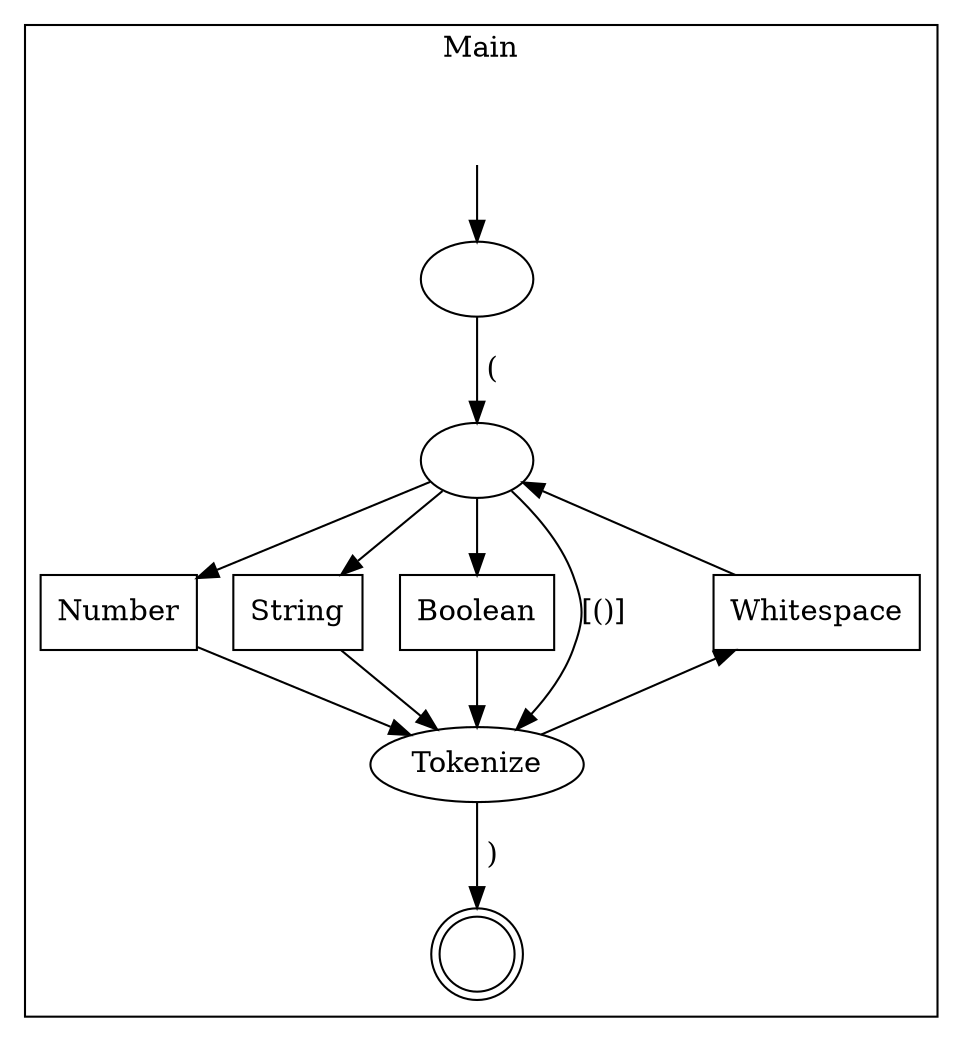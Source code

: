 digraph NFA {
    subgraph cluster_main {
        label="Main"

        0 [label=" ", shape=none]
        1 [label=" "]
        2 [label=" "]
        3 [label="Number", shape=box]
        4 [label="String", shape=box]
        5 [label="Boolean", shape=box]
        6 [label="Whitespace", shape=box]
        7 [label="Tokenize"]
        8 [label=" ", shape=doublecircle]

        node [shape=box]; 3; 4; 5;
        node [shape=circle];

        { rank=same; 3; 4; 5; 6; }

        0 -> 1
        1 -> 2 [label=" ("]
        2 -> 7 [label="[()]"]
        2 -> 3 -> 7
        2 -> 4 -> 7
        2 -> 5 -> 7
        7 -> 6 -> 2
        7 -> 8 [label=" )"]
    }
}
